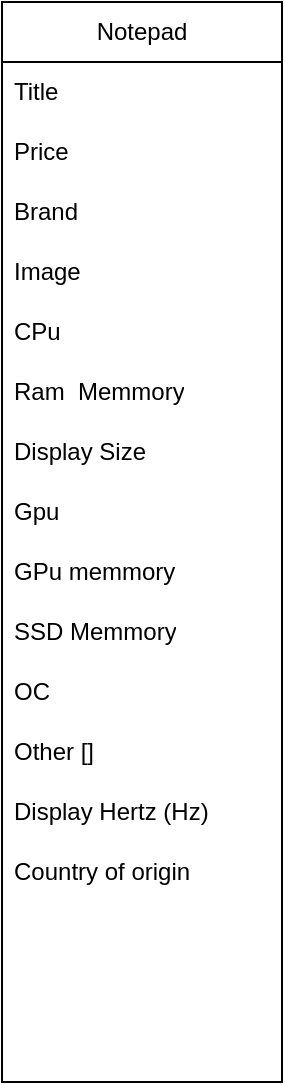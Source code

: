 <mxfile version="24.7.16">
  <diagram id="C5RBs43oDa-KdzZeNtuy" name="Page-1">
    <mxGraphModel dx="1822" dy="597" grid="1" gridSize="10" guides="1" tooltips="1" connect="1" arrows="1" fold="1" page="1" pageScale="1" pageWidth="827" pageHeight="1169" math="0" shadow="0">
      <root>
        <mxCell id="WIyWlLk6GJQsqaUBKTNV-0" />
        <mxCell id="WIyWlLk6GJQsqaUBKTNV-1" parent="WIyWlLk6GJQsqaUBKTNV-0" />
        <mxCell id="Ro-LZWOYVNrGf2uslVAt-0" value="Notepad" style="swimlane;fontStyle=0;childLayout=stackLayout;horizontal=1;startSize=30;horizontalStack=0;resizeParent=1;resizeParentMax=0;resizeLast=0;collapsible=1;marginBottom=0;whiteSpace=wrap;html=1;" vertex="1" parent="WIyWlLk6GJQsqaUBKTNV-1">
          <mxGeometry x="-800" y="570" width="140" height="540" as="geometry" />
        </mxCell>
        <mxCell id="Ro-LZWOYVNrGf2uslVAt-1" value="Title" style="text;strokeColor=none;fillColor=none;align=left;verticalAlign=middle;spacingLeft=4;spacingRight=4;overflow=hidden;points=[[0,0.5],[1,0.5]];portConstraint=eastwest;rotatable=0;whiteSpace=wrap;html=1;" vertex="1" parent="Ro-LZWOYVNrGf2uslVAt-0">
          <mxGeometry y="30" width="140" height="30" as="geometry" />
        </mxCell>
        <mxCell id="Ro-LZWOYVNrGf2uslVAt-2" value="Price" style="text;strokeColor=none;fillColor=none;align=left;verticalAlign=middle;spacingLeft=4;spacingRight=4;overflow=hidden;points=[[0,0.5],[1,0.5]];portConstraint=eastwest;rotatable=0;whiteSpace=wrap;html=1;" vertex="1" parent="Ro-LZWOYVNrGf2uslVAt-0">
          <mxGeometry y="60" width="140" height="30" as="geometry" />
        </mxCell>
        <mxCell id="Ro-LZWOYVNrGf2uslVAt-3" value="Brand" style="text;strokeColor=none;fillColor=none;align=left;verticalAlign=middle;spacingLeft=4;spacingRight=4;overflow=hidden;points=[[0,0.5],[1,0.5]];portConstraint=eastwest;rotatable=0;whiteSpace=wrap;html=1;" vertex="1" parent="Ro-LZWOYVNrGf2uslVAt-0">
          <mxGeometry y="90" width="140" height="30" as="geometry" />
        </mxCell>
        <mxCell id="Ro-LZWOYVNrGf2uslVAt-11" value="Image" style="text;strokeColor=none;fillColor=none;align=left;verticalAlign=middle;spacingLeft=4;spacingRight=4;overflow=hidden;points=[[0,0.5],[1,0.5]];portConstraint=eastwest;rotatable=0;whiteSpace=wrap;html=1;" vertex="1" parent="Ro-LZWOYVNrGf2uslVAt-0">
          <mxGeometry y="120" width="140" height="30" as="geometry" />
        </mxCell>
        <mxCell id="Ro-LZWOYVNrGf2uslVAt-10" value="CPu&amp;nbsp;" style="text;strokeColor=none;fillColor=none;align=left;verticalAlign=middle;spacingLeft=4;spacingRight=4;overflow=hidden;points=[[0,0.5],[1,0.5]];portConstraint=eastwest;rotatable=0;whiteSpace=wrap;html=1;" vertex="1" parent="Ro-LZWOYVNrGf2uslVAt-0">
          <mxGeometry y="150" width="140" height="30" as="geometry" />
        </mxCell>
        <mxCell id="Ro-LZWOYVNrGf2uslVAt-8" value="Ram&amp;nbsp; Memmory" style="text;strokeColor=none;fillColor=none;align=left;verticalAlign=middle;spacingLeft=4;spacingRight=4;overflow=hidden;points=[[0,0.5],[1,0.5]];portConstraint=eastwest;rotatable=0;whiteSpace=wrap;html=1;" vertex="1" parent="Ro-LZWOYVNrGf2uslVAt-0">
          <mxGeometry y="180" width="140" height="30" as="geometry" />
        </mxCell>
        <mxCell id="Ro-LZWOYVNrGf2uslVAt-7" value="Display Size" style="text;strokeColor=none;fillColor=none;align=left;verticalAlign=middle;spacingLeft=4;spacingRight=4;overflow=hidden;points=[[0,0.5],[1,0.5]];portConstraint=eastwest;rotatable=0;whiteSpace=wrap;html=1;" vertex="1" parent="Ro-LZWOYVNrGf2uslVAt-0">
          <mxGeometry y="210" width="140" height="30" as="geometry" />
        </mxCell>
        <mxCell id="Ro-LZWOYVNrGf2uslVAt-6" value="Gpu" style="text;strokeColor=none;fillColor=none;align=left;verticalAlign=middle;spacingLeft=4;spacingRight=4;overflow=hidden;points=[[0,0.5],[1,0.5]];portConstraint=eastwest;rotatable=0;whiteSpace=wrap;html=1;" vertex="1" parent="Ro-LZWOYVNrGf2uslVAt-0">
          <mxGeometry y="240" width="140" height="30" as="geometry" />
        </mxCell>
        <mxCell id="Ro-LZWOYVNrGf2uslVAt-15" value="GPu memmory" style="text;strokeColor=none;fillColor=none;align=left;verticalAlign=middle;spacingLeft=4;spacingRight=4;overflow=hidden;points=[[0,0.5],[1,0.5]];portConstraint=eastwest;rotatable=0;whiteSpace=wrap;html=1;" vertex="1" parent="Ro-LZWOYVNrGf2uslVAt-0">
          <mxGeometry y="270" width="140" height="30" as="geometry" />
        </mxCell>
        <mxCell id="Ro-LZWOYVNrGf2uslVAt-5" value="SSD Memmory" style="text;strokeColor=none;fillColor=none;align=left;verticalAlign=middle;spacingLeft=4;spacingRight=4;overflow=hidden;points=[[0,0.5],[1,0.5]];portConstraint=eastwest;rotatable=0;whiteSpace=wrap;html=1;" vertex="1" parent="Ro-LZWOYVNrGf2uslVAt-0">
          <mxGeometry y="300" width="140" height="30" as="geometry" />
        </mxCell>
        <mxCell id="Ro-LZWOYVNrGf2uslVAt-4" value="OC" style="text;strokeColor=none;fillColor=none;align=left;verticalAlign=middle;spacingLeft=4;spacingRight=4;overflow=hidden;points=[[0,0.5],[1,0.5]];portConstraint=eastwest;rotatable=0;whiteSpace=wrap;html=1;" vertex="1" parent="Ro-LZWOYVNrGf2uslVAt-0">
          <mxGeometry y="330" width="140" height="30" as="geometry" />
        </mxCell>
        <mxCell id="Ro-LZWOYVNrGf2uslVAt-14" value="Other []" style="text;strokeColor=none;fillColor=none;align=left;verticalAlign=middle;spacingLeft=4;spacingRight=4;overflow=hidden;points=[[0,0.5],[1,0.5]];portConstraint=eastwest;rotatable=0;whiteSpace=wrap;html=1;" vertex="1" parent="Ro-LZWOYVNrGf2uslVAt-0">
          <mxGeometry y="360" width="140" height="30" as="geometry" />
        </mxCell>
        <mxCell id="Ro-LZWOYVNrGf2uslVAt-13" value="Display Hertz (Hz)" style="text;strokeColor=none;fillColor=none;align=left;verticalAlign=middle;spacingLeft=4;spacingRight=4;overflow=hidden;points=[[0,0.5],[1,0.5]];portConstraint=eastwest;rotatable=0;whiteSpace=wrap;html=1;" vertex="1" parent="Ro-LZWOYVNrGf2uslVAt-0">
          <mxGeometry y="390" width="140" height="30" as="geometry" />
        </mxCell>
        <mxCell id="Ro-LZWOYVNrGf2uslVAt-12" value="Country of origin" style="text;strokeColor=none;fillColor=none;align=left;verticalAlign=middle;spacingLeft=4;spacingRight=4;overflow=hidden;points=[[0,0.5],[1,0.5]];portConstraint=eastwest;rotatable=0;whiteSpace=wrap;html=1;" vertex="1" parent="Ro-LZWOYVNrGf2uslVAt-0">
          <mxGeometry y="420" width="140" height="30" as="geometry" />
        </mxCell>
        <mxCell id="Ro-LZWOYVNrGf2uslVAt-18" style="text;strokeColor=none;fillColor=none;align=left;verticalAlign=middle;spacingLeft=4;spacingRight=4;overflow=hidden;points=[[0,0.5],[1,0.5]];portConstraint=eastwest;rotatable=0;whiteSpace=wrap;html=1;" vertex="1" parent="Ro-LZWOYVNrGf2uslVAt-0">
          <mxGeometry y="450" width="140" height="30" as="geometry" />
        </mxCell>
        <mxCell id="Ro-LZWOYVNrGf2uslVAt-17" style="text;strokeColor=none;fillColor=none;align=left;verticalAlign=middle;spacingLeft=4;spacingRight=4;overflow=hidden;points=[[0,0.5],[1,0.5]];portConstraint=eastwest;rotatable=0;whiteSpace=wrap;html=1;" vertex="1" parent="Ro-LZWOYVNrGf2uslVAt-0">
          <mxGeometry y="480" width="140" height="30" as="geometry" />
        </mxCell>
        <mxCell id="Ro-LZWOYVNrGf2uslVAt-16" style="text;strokeColor=none;fillColor=none;align=left;verticalAlign=middle;spacingLeft=4;spacingRight=4;overflow=hidden;points=[[0,0.5],[1,0.5]];portConstraint=eastwest;rotatable=0;whiteSpace=wrap;html=1;" vertex="1" parent="Ro-LZWOYVNrGf2uslVAt-0">
          <mxGeometry y="510" width="140" height="30" as="geometry" />
        </mxCell>
      </root>
    </mxGraphModel>
  </diagram>
</mxfile>
